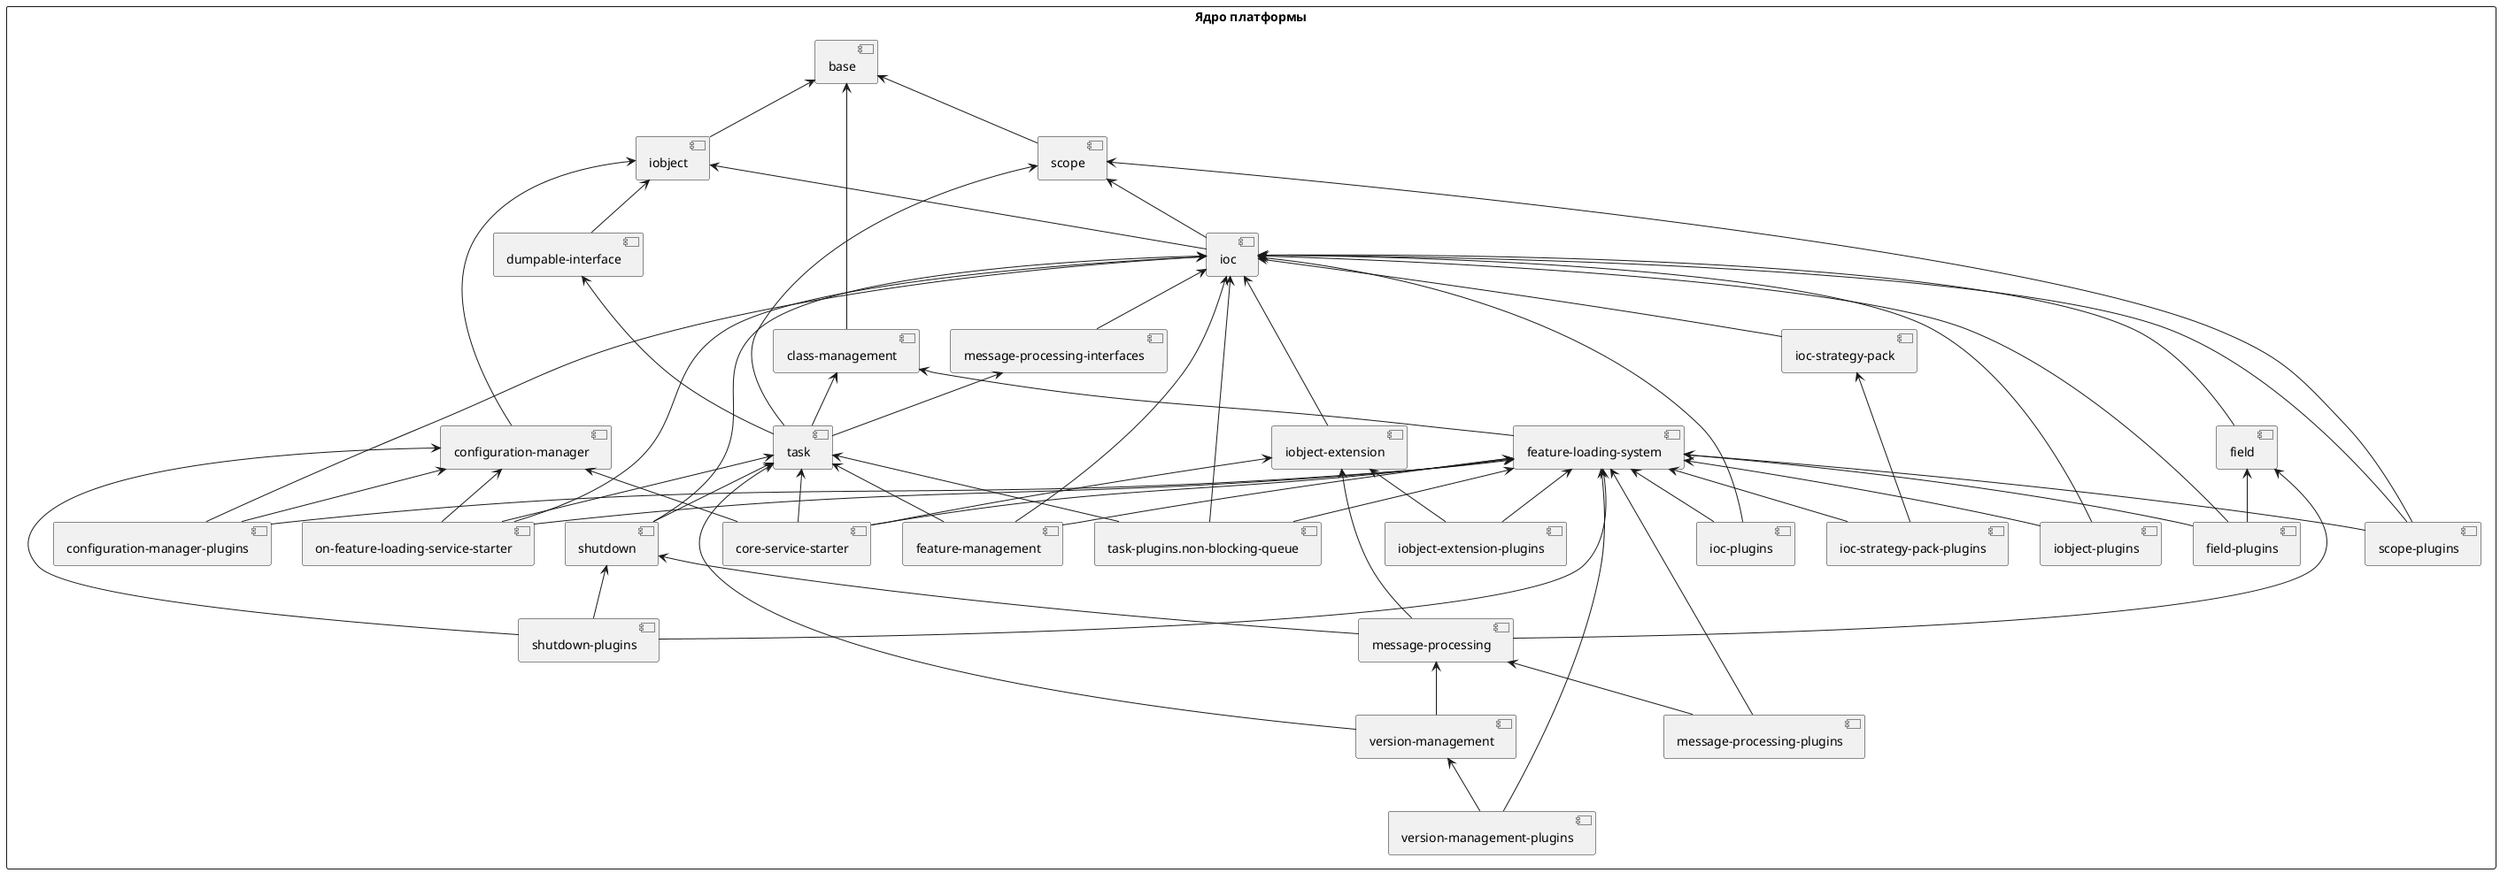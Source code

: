 ﻿@startuml

rectangle "Ядро платформы" as core {

component "base" as base
component "class-management" as classmanagement
component "configuration-manager" as cfgmgr
component "configuration-manager-plugins" as cfgmgrplgn
component "core-service-starter" as coresrvstarter
component "dumpable-interface" as dmpinterface
component "feature-loading-system" as featureloadingsystem
component "feature-management" as featuremngmnt
component "field" as field
component "field-plugins"  as fldplgn
component "iobject" as iobject
component "iobject-plugins" as iobjplgn
component "iobject-extension" as iobjectextension
component "iobject-extension-plugins" as iobjextplgn
component "ioc" as ioc
component "ioc-plugins" as iocplgn
component "ioc-strategy-pack" as iocstrtgpck
component "ioc-strategy-pack-plugins" as iocstrtgpckplgn
component "message-processing-interfaces" as messageprocessinginterfaces
component "message-processing" as msgprocessing
component "message-processing-plugins" as messageprocessingplugins
component "on-feature-loading-service-starter" as onfeatureloadsrvstarter
component "scope" as scope
component "scope-plugins" as scopeplgn
component "shutdown" as shutdown
component "shutdown-plugins" as shutdownplgn
component "task" as task
component "task-plugins.non-blocking-queue" as taskplgn
component "version-management" as vermgmnt
component "version-management-plugins" as vermgmtplgn

base <-down- classmanagement

base <-down- iobject

base <-down- scope

iobject <-down- ioc
scope <-down- ioc

classmanagement <-down- featureloadingsystem

ioc <-down- iocplgn
featureloadingsystem <-down- iocplgn

ioc <-down- iocstrtgpck

iocstrtgpck <-down- iocstrtgpckplgn
featureloadingsystem <-down- iocstrtgpckplgn

ioc <-down- messageprocessinginterfaces

iobject <-down- cfgmgr

cfgmgr <-down- cfgmgrplgn
ioc <-down- cfgmgrplgn
featureloadingsystem <-down- cfgmgrplgn

cfgmgr <-down- coresrvstarter
task <-down- coresrvstarter
featureloadingsystem <-down- coresrvstarter
iobjectextension <-down- coresrvstarter

iobject <-down- dmpinterface

ioc <-down- featuremngmnt
task <-down- featuremngmnt
featureloadingsystem <-down- featuremngmnt

ioc <-down- field

field <-down- fldplgn
featureloadingsystem <-down- fldplgn
ioc <-down- fldplgn

ioc <-down- iobjplgn
featureloadingsystem <-down- iobjplgn

ioc <-down- iobjectextension

iobjectextension <-down- iobjextplgn
featureloadingsystem <-down- iobjextplgn

field <-down- msgprocessing
shutdown <-down- msgprocessing
iobjectextension <-down- msgprocessing

featureloadingsystem <-down- messageprocessingplugins
msgprocessing <-down- messageprocessingplugins

cfgmgr <-down- onfeatureloadsrvstarter
task <-down- onfeatureloadsrvstarter
featureloadingsystem <-down- onfeatureloadsrvstarter
ioc <-down- onfeatureloadsrvstarter

featureloadingsystem <-down- scopeplgn
scope <-down- scopeplgn
ioc <-down- scopeplgn

task <-down- shutdown
ioc <-down- shutdown

featureloadingsystem <-down- shutdownplgn
cfgmgr <-down- shutdownplgn
shutdown <-down- shutdownplgn

dmpinterface <-down- task
scope <-down- task
classmanagement <-down- task
messageprocessinginterfaces <-down- task

task <-down- taskplgn
featureloadingsystem <-down- taskplgn
ioc <-down- taskplgn

task <-down- vermgmnt
msgprocessing <-down- vermgmnt

featureloadingsystem <-down- vermgmtplgn
vermgmnt <-down- vermgmtplgn

}

@enduml